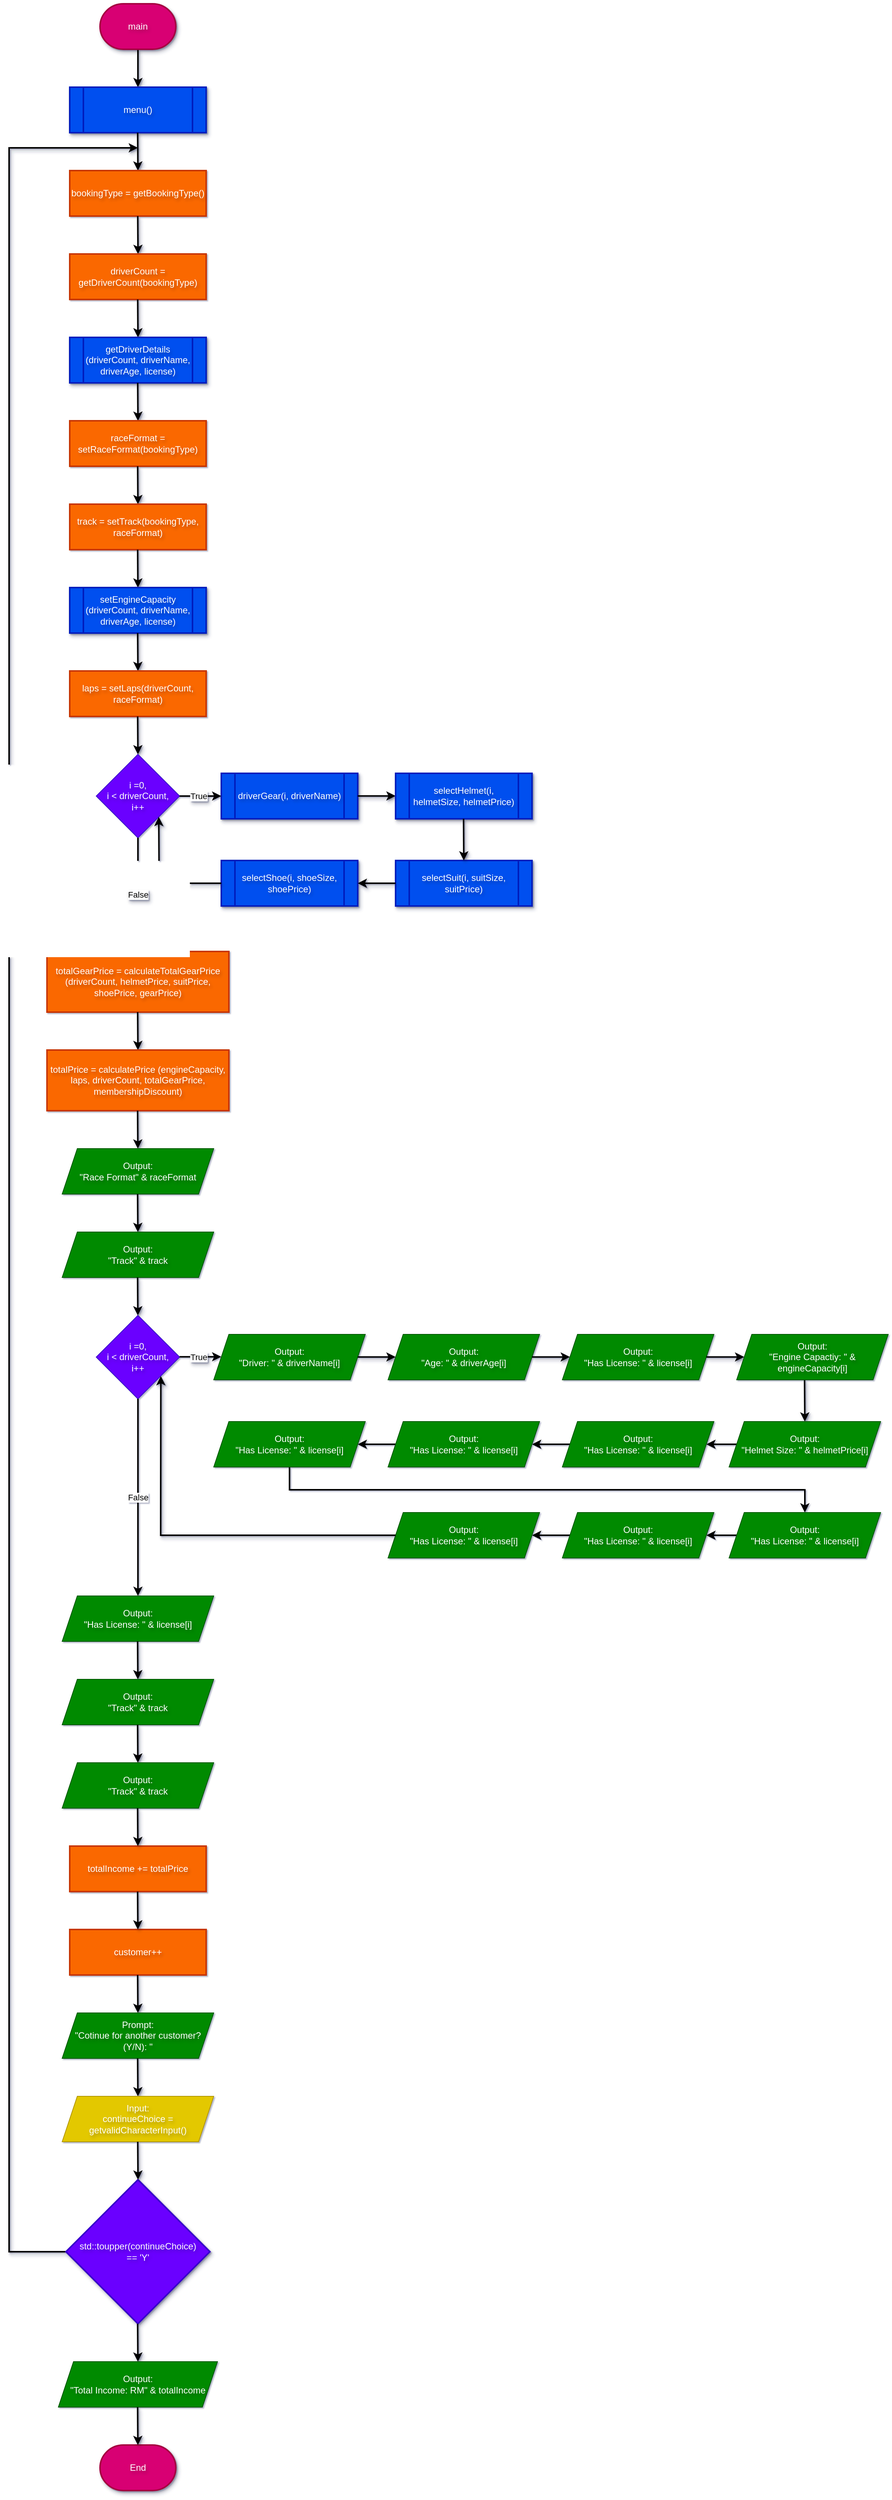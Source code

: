 <mxfile>
    <diagram id="DSDsXnFP1v6kwenmJiHx" name="Page-1">
        <mxGraphModel dx="295" dy="293" grid="1" gridSize="10" guides="1" tooltips="1" connect="1" arrows="1" fold="1" page="0" pageScale="1" pageWidth="827" pageHeight="1169" background="none" math="0" shadow="1">
            <root>
                <mxCell id="0"/>
                <mxCell id="1" parent="0"/>
                <mxCell id="25" value="" style="edgeStyle=none;html=1;strokeWidth=2;shadow=1;textShadow=1;" parent="1" source="2" target="24" edge="1">
                    <mxGeometry relative="1" as="geometry"/>
                </mxCell>
                <mxCell id="2" value="main" style="strokeWidth=2;html=1;shape=mxgraph.flowchart.terminator;whiteSpace=wrap;fillColor=#d80073;strokeColor=#A50040;shadow=1;fontColor=#ffffff;textShadow=1;" parent="1" vertex="1">
                    <mxGeometry x="270" y="40" width="100" height="60" as="geometry"/>
                </mxCell>
                <mxCell id="24" value="menu()" style="shape=process;whiteSpace=wrap;html=1;backgroundOutline=1;strokeWidth=2;shadow=1;fillColor=#0050ef;strokeColor=#001DBC;fontColor=#ffffff;textShadow=1;" parent="1" vertex="1">
                    <mxGeometry x="230" y="150" width="180" height="60" as="geometry"/>
                </mxCell>
                <mxCell id="107" value="" style="edgeStyle=none;html=1;strokeWidth=2;rounded=0;curved=0;shadow=1;exitX=0;exitY=0.5;exitDx=0;exitDy=0;exitPerimeter=0;textShadow=1;" parent="1" source="109" edge="1">
                    <mxGeometry relative="1" as="geometry">
                        <mxPoint x="230" y="1800" as="sourcePoint"/>
                        <mxPoint x="320" y="230" as="targetPoint"/>
                        <Array as="points">
                            <mxPoint x="150" y="3005"/>
                            <mxPoint x="150" y="230"/>
                        </Array>
                    </mxGeometry>
                </mxCell>
                <mxCell id="109" value="std::toupper(continueChoice)&lt;br&gt;== &#39;Y&#39;" style="rhombus;whiteSpace=wrap;html=1;fillColor=#6a00ff;strokeColor=#3700CC;strokeWidth=2;shadow=1;fontColor=#ffffff;textShadow=1;" parent="1" vertex="1">
                    <mxGeometry x="225" y="2910" width="190" height="190" as="geometry"/>
                </mxCell>
                <mxCell id="118" value="" style="edgeStyle=none;html=1;strokeWidth=2;shadow=1;entryX=0.5;entryY=0;entryDx=0;entryDy=0;textShadow=1;" parent="1" target="119" edge="1">
                    <mxGeometry relative="1" as="geometry">
                        <mxPoint x="319.66" y="210" as="sourcePoint"/>
                        <mxPoint x="319.66" y="260" as="targetPoint"/>
                    </mxGeometry>
                </mxCell>
                <mxCell id="119" value="bookingType = getBookingType()" style="whiteSpace=wrap;html=1;fillColor=#fa6800;fontColor=#FFFFFF;strokeColor=#C73500;strokeWidth=2;textShadow=1;" parent="1" vertex="1">
                    <mxGeometry x="230" y="260" width="180" height="60" as="geometry"/>
                </mxCell>
                <mxCell id="120" value="" style="edgeStyle=none;html=1;strokeWidth=2;shadow=1;entryX=0.5;entryY=0;entryDx=0;entryDy=0;textShadow=1;" parent="1" edge="1">
                    <mxGeometry relative="1" as="geometry">
                        <mxPoint x="319.76" y="320" as="sourcePoint"/>
                        <mxPoint x="320.1" y="370" as="targetPoint"/>
                    </mxGeometry>
                </mxCell>
                <mxCell id="121" value="driverCount =&lt;br&gt;getDriverCount(bookingType)" style="whiteSpace=wrap;html=1;fillColor=#fa6800;fontColor=#FFFFFF;strokeColor=#C73500;strokeWidth=2;textShadow=1;" parent="1" vertex="1">
                    <mxGeometry x="230" y="370" width="180" height="60" as="geometry"/>
                </mxCell>
                <mxCell id="122" value="" style="edgeStyle=none;html=1;strokeWidth=2;shadow=1;entryX=0.5;entryY=0;entryDx=0;entryDy=0;textShadow=1;" parent="1" edge="1">
                    <mxGeometry relative="1" as="geometry">
                        <mxPoint x="319.71" y="430" as="sourcePoint"/>
                        <mxPoint x="320.05" y="480" as="targetPoint"/>
                    </mxGeometry>
                </mxCell>
                <mxCell id="124" value="getDriverDetails (driverCount, driverName, driverAge, license)" style="shape=process;whiteSpace=wrap;html=1;backgroundOutline=1;strokeWidth=2;shadow=1;fillColor=#0050ef;strokeColor=#001DBC;fontColor=#ffffff;textShadow=1;" parent="1" vertex="1">
                    <mxGeometry x="230" y="480" width="180" height="60" as="geometry"/>
                </mxCell>
                <mxCell id="125" value="" style="edgeStyle=none;html=1;strokeWidth=2;shadow=1;entryX=0.5;entryY=0;entryDx=0;entryDy=0;textShadow=1;" parent="1" edge="1">
                    <mxGeometry relative="1" as="geometry">
                        <mxPoint x="319.71" y="540" as="sourcePoint"/>
                        <mxPoint x="320.05" y="590" as="targetPoint"/>
                    </mxGeometry>
                </mxCell>
                <mxCell id="126" value="raceFormat =&lt;br&gt;setRaceFormat(bookingType)" style="whiteSpace=wrap;html=1;fillColor=#fa6800;fontColor=#FFFFFF;strokeColor=#C73500;strokeWidth=2;textShadow=1;" parent="1" vertex="1">
                    <mxGeometry x="230" y="590" width="180" height="60" as="geometry"/>
                </mxCell>
                <mxCell id="127" value="" style="edgeStyle=none;html=1;strokeWidth=2;shadow=1;entryX=0.5;entryY=0;entryDx=0;entryDy=0;textShadow=1;" parent="1" edge="1">
                    <mxGeometry relative="1" as="geometry">
                        <mxPoint x="319.66" y="650" as="sourcePoint"/>
                        <mxPoint x="320" y="700" as="targetPoint"/>
                    </mxGeometry>
                </mxCell>
                <mxCell id="129" value="track = setTrack(bookingType, raceFormat)" style="whiteSpace=wrap;html=1;fillColor=#fa6800;fontColor=#FFFFFF;strokeColor=#C73500;strokeWidth=2;textShadow=1;" parent="1" vertex="1">
                    <mxGeometry x="230" y="700" width="180" height="60" as="geometry"/>
                </mxCell>
                <mxCell id="131" value="" style="edgeStyle=none;html=1;strokeWidth=2;shadow=1;entryX=0.5;entryY=0;entryDx=0;entryDy=0;textShadow=1;" parent="1" edge="1">
                    <mxGeometry relative="1" as="geometry">
                        <mxPoint x="319.64" y="760" as="sourcePoint"/>
                        <mxPoint x="319.98" y="810" as="targetPoint"/>
                    </mxGeometry>
                </mxCell>
                <mxCell id="132" value="setEngineCapacity&lt;br&gt;(driverCount, driverName, driverAge, license)" style="shape=process;whiteSpace=wrap;html=1;backgroundOutline=1;strokeWidth=2;shadow=1;fillColor=#0050ef;strokeColor=#001DBC;fontColor=#ffffff;textShadow=1;" parent="1" vertex="1">
                    <mxGeometry x="230" y="810" width="180" height="60" as="geometry"/>
                </mxCell>
                <mxCell id="133" value="" style="edgeStyle=none;html=1;strokeWidth=2;shadow=1;entryX=0.5;entryY=0;entryDx=0;entryDy=0;textShadow=1;" parent="1" edge="1">
                    <mxGeometry relative="1" as="geometry">
                        <mxPoint x="319.66" y="870" as="sourcePoint"/>
                        <mxPoint x="320" y="920" as="targetPoint"/>
                    </mxGeometry>
                </mxCell>
                <mxCell id="134" value="laps = setLaps(driverCount, raceFormat)" style="whiteSpace=wrap;html=1;fillColor=#fa6800;fontColor=#FFFFFF;strokeColor=#C73500;strokeWidth=2;textShadow=1;" parent="1" vertex="1">
                    <mxGeometry x="230" y="920" width="180" height="60" as="geometry"/>
                </mxCell>
                <mxCell id="135" value="" style="edgeStyle=none;html=1;strokeWidth=2;shadow=1;entryX=0.5;entryY=0;entryDx=0;entryDy=0;textShadow=1;" parent="1" edge="1">
                    <mxGeometry relative="1" as="geometry">
                        <mxPoint x="319.66" y="980" as="sourcePoint"/>
                        <mxPoint x="320" y="1030" as="targetPoint"/>
                    </mxGeometry>
                </mxCell>
                <mxCell id="136" value="i =0,&lt;br&gt;i &amp;lt; driverCount,&lt;br&gt;i++" style="rhombus;whiteSpace=wrap;html=1;fillColor=#6a00ff;fontColor=#ffffff;strokeColor=#3700CC;textShadow=1;" vertex="1" parent="1">
                    <mxGeometry x="265" y="1030" width="110" height="110" as="geometry"/>
                </mxCell>
                <mxCell id="138" value="driverGear(i, driverName)" style="shape=process;whiteSpace=wrap;html=1;backgroundOutline=1;strokeWidth=2;shadow=1;fillColor=#0050ef;strokeColor=#001DBC;fontColor=#ffffff;textShadow=1;" vertex="1" parent="1">
                    <mxGeometry x="430" y="1055" width="180" height="60" as="geometry"/>
                </mxCell>
                <mxCell id="143" value="selectSuit(i, suitSize, suitPrice)" style="shape=process;whiteSpace=wrap;html=1;backgroundOutline=1;strokeWidth=2;shadow=1;fillColor=#0050ef;strokeColor=#001DBC;fontColor=#ffffff;textShadow=1;" vertex="1" parent="1">
                    <mxGeometry x="660" y="1170" width="180" height="60" as="geometry"/>
                </mxCell>
                <mxCell id="145" value="selectShoe(i, shoeSize, shoePrice)" style="shape=process;whiteSpace=wrap;html=1;backgroundOutline=1;strokeWidth=2;shadow=1;fillColor=#0050ef;strokeColor=#001DBC;fontColor=#ffffff;textShadow=1;" vertex="1" parent="1">
                    <mxGeometry x="430" y="1170" width="180" height="60" as="geometry"/>
                </mxCell>
                <mxCell id="146" value="" style="edgeStyle=none;html=1;strokeWidth=2;shadow=1;entryX=1;entryY=1;entryDx=0;entryDy=0;exitX=0;exitY=0.5;exitDx=0;exitDy=0;rounded=0;curved=0;textShadow=1;" edge="1" parent="1" source="145" target="136">
                    <mxGeometry relative="1" as="geometry">
                        <mxPoint x="428" y="1430" as="sourcePoint"/>
                        <mxPoint x="346.5" y="1112.5" as="targetPoint"/>
                        <Array as="points">
                            <mxPoint x="348" y="1200"/>
                        </Array>
                    </mxGeometry>
                </mxCell>
                <mxCell id="149" value="totalGearPrice = calculateTotalGearPrice (driverCount, helmetPrice, suitPrice, shoePrice, gearPrice)" style="whiteSpace=wrap;html=1;fillColor=#fa6800;fontColor=#FFFFFF;strokeColor=#C73500;strokeWidth=2;textShadow=1;" vertex="1" parent="1">
                    <mxGeometry x="200" y="1290" width="240" height="80" as="geometry"/>
                </mxCell>
                <mxCell id="150" value="" style="endArrow=classic;html=1;exitX=0.5;exitY=1;exitDx=0;exitDy=0;entryX=0.5;entryY=0;entryDx=0;entryDy=0;strokeWidth=2;textShadow=1;" edge="1" parent="1" source="136" target="149">
                    <mxGeometry relative="1" as="geometry">
                        <mxPoint x="300" y="1290" as="sourcePoint"/>
                        <mxPoint x="400" y="1290" as="targetPoint"/>
                    </mxGeometry>
                </mxCell>
                <mxCell id="151" value="False" style="edgeLabel;resizable=0;html=1;;align=center;verticalAlign=middle;textShadow=1;" connectable="0" vertex="1" parent="150">
                    <mxGeometry relative="1" as="geometry"/>
                </mxCell>
                <mxCell id="152" value="" style="endArrow=classic;html=1;exitX=1;exitY=0.5;exitDx=0;exitDy=0;entryX=0;entryY=0.5;entryDx=0;entryDy=0;strokeWidth=2;textShadow=1;" edge="1" parent="1" source="136" target="138">
                    <mxGeometry relative="1" as="geometry">
                        <mxPoint x="390" y="1120" as="sourcePoint"/>
                        <mxPoint x="490" y="1120" as="targetPoint"/>
                    </mxGeometry>
                </mxCell>
                <mxCell id="153" value="True" style="edgeLabel;resizable=0;html=1;;align=center;verticalAlign=middle;textShadow=1;" connectable="0" vertex="1" parent="152">
                    <mxGeometry relative="1" as="geometry">
                        <mxPoint x="-3" as="offset"/>
                    </mxGeometry>
                </mxCell>
                <mxCell id="155" value="" style="edgeStyle=none;html=1;strokeWidth=2;shadow=1;entryX=0.5;entryY=0;entryDx=0;entryDy=0;textShadow=1;" edge="1" parent="1">
                    <mxGeometry relative="1" as="geometry">
                        <mxPoint x="319.66" y="1370" as="sourcePoint"/>
                        <mxPoint x="320" y="1420" as="targetPoint"/>
                    </mxGeometry>
                </mxCell>
                <mxCell id="156" value="totalPrice = calculatePrice (engineCapacity, laps, driverCount, totalGearPrice, membershipDiscount)" style="whiteSpace=wrap;html=1;fillColor=#fa6800;fontColor=#FFFFFF;strokeColor=#C73500;strokeWidth=2;textShadow=1;" vertex="1" parent="1">
                    <mxGeometry x="200" y="1420" width="240" height="80" as="geometry"/>
                </mxCell>
                <mxCell id="157" value="" style="edgeStyle=none;html=1;strokeWidth=2;shadow=1;entryX=0.5;entryY=0;entryDx=0;entryDy=0;textShadow=1;" edge="1" parent="1">
                    <mxGeometry relative="1" as="geometry">
                        <mxPoint x="319.58" y="1500" as="sourcePoint"/>
                        <mxPoint x="319.92" y="1550" as="targetPoint"/>
                    </mxGeometry>
                </mxCell>
                <mxCell id="158" value="Output:&lt;br&gt;&quot;Race Format&quot; &amp;amp; raceFormat" style="shape=parallelogram;perimeter=parallelogramPerimeter;whiteSpace=wrap;html=1;fixedSize=1;fillColor=#008a00;fontColor=#ffffff;strokeColor=#005700;textShadow=1;" vertex="1" parent="1">
                    <mxGeometry x="220" y="1550" width="200" height="60" as="geometry"/>
                </mxCell>
                <mxCell id="160" value="" style="edgeStyle=none;html=1;strokeWidth=2;shadow=1;entryX=0.5;entryY=0;entryDx=0;entryDy=0;textShadow=1;" edge="1" parent="1">
                    <mxGeometry relative="1" as="geometry">
                        <mxPoint x="319.58" y="1610" as="sourcePoint"/>
                        <mxPoint x="319.92" y="1660" as="targetPoint"/>
                    </mxGeometry>
                </mxCell>
                <mxCell id="161" value="Output:&lt;br&gt;&quot;Track&quot; &amp;amp; track" style="shape=parallelogram;perimeter=parallelogramPerimeter;whiteSpace=wrap;html=1;fixedSize=1;fillColor=#008a00;fontColor=#ffffff;strokeColor=#005700;textShadow=1;" vertex="1" parent="1">
                    <mxGeometry x="220" y="1660" width="200" height="60" as="geometry"/>
                </mxCell>
                <mxCell id="162" value="i =0,&lt;br&gt;i &amp;lt; driverCount,&lt;br&gt;i++" style="rhombus;whiteSpace=wrap;html=1;fillColor=#6a00ff;fontColor=#ffffff;strokeColor=#3700CC;textShadow=1;" vertex="1" parent="1">
                    <mxGeometry x="265" y="1770" width="110" height="110" as="geometry"/>
                </mxCell>
                <mxCell id="163" value="" style="edgeStyle=none;html=1;strokeWidth=2;shadow=1;entryX=0.5;entryY=0;entryDx=0;entryDy=0;textShadow=1;" edge="1" parent="1">
                    <mxGeometry relative="1" as="geometry">
                        <mxPoint x="319.57" y="1720" as="sourcePoint"/>
                        <mxPoint x="319.91" y="1770" as="targetPoint"/>
                    </mxGeometry>
                </mxCell>
                <mxCell id="164" value="" style="endArrow=classic;html=1;exitX=1;exitY=0.5;exitDx=0;exitDy=0;entryX=0;entryY=0.5;entryDx=0;entryDy=0;strokeWidth=2;textShadow=1;" edge="1" parent="1">
                    <mxGeometry relative="1" as="geometry">
                        <mxPoint x="375" y="1824.57" as="sourcePoint"/>
                        <mxPoint x="430" y="1824.57" as="targetPoint"/>
                    </mxGeometry>
                </mxCell>
                <mxCell id="165" value="True" style="edgeLabel;resizable=0;html=1;;align=center;verticalAlign=middle;textShadow=1;" connectable="0" vertex="1" parent="164">
                    <mxGeometry relative="1" as="geometry">
                        <mxPoint x="-3" as="offset"/>
                    </mxGeometry>
                </mxCell>
                <mxCell id="166" value="Output:&lt;br&gt;&quot;Driver: &quot; &amp;amp; driverName[i]" style="shape=parallelogram;perimeter=parallelogramPerimeter;whiteSpace=wrap;html=1;fixedSize=1;fillColor=#008a00;fontColor=#ffffff;strokeColor=#005700;textShadow=1;" vertex="1" parent="1">
                    <mxGeometry x="420" y="1795" width="200" height="60" as="geometry"/>
                </mxCell>
                <mxCell id="170" value="" style="edgeStyle=none;html=1;strokeWidth=2;shadow=1;entryX=0.5;entryY=0;entryDx=0;entryDy=0;textShadow=1;" edge="1" parent="1" target="171">
                    <mxGeometry relative="1" as="geometry">
                        <mxPoint x="1199.64" y="1855" as="sourcePoint"/>
                        <mxPoint x="1199.98" y="1905" as="targetPoint"/>
                    </mxGeometry>
                </mxCell>
                <mxCell id="192" value="" style="edgeStyle=none;html=1;textShadow=1;strokeWidth=2;" edge="1" parent="1" source="171" target="184">
                    <mxGeometry relative="1" as="geometry"/>
                </mxCell>
                <mxCell id="171" value="Output:&lt;br&gt;&quot;Helmet Size: &quot; &amp;amp; helmetPrice[i]" style="shape=parallelogram;perimeter=parallelogramPerimeter;whiteSpace=wrap;html=1;fixedSize=1;fillColor=#008a00;fontColor=#ffffff;strokeColor=#005700;textShadow=1;" vertex="1" parent="1">
                    <mxGeometry x="1100" y="1910" width="200" height="60" as="geometry"/>
                </mxCell>
                <mxCell id="172" value="" style="edgeStyle=none;html=1;strokeWidth=2;shadow=1;textShadow=1;" edge="1" parent="1">
                    <mxGeometry relative="1" as="geometry">
                        <mxPoint x="610" y="1084.83" as="sourcePoint"/>
                        <mxPoint x="660" y="1084.83" as="targetPoint"/>
                    </mxGeometry>
                </mxCell>
                <mxCell id="173" value="selectHelmet(i, helmetSize, helmetPrice)" style="shape=process;whiteSpace=wrap;html=1;backgroundOutline=1;strokeWidth=2;shadow=1;fillColor=#0050ef;strokeColor=#001DBC;fontColor=#ffffff;textShadow=1;" vertex="1" parent="1">
                    <mxGeometry x="660" y="1055" width="180" height="60" as="geometry"/>
                </mxCell>
                <mxCell id="174" value="" style="edgeStyle=none;html=1;strokeWidth=2;shadow=1;entryX=0.5;entryY=0;entryDx=0;entryDy=0;textShadow=1;" edge="1" parent="1" target="143">
                    <mxGeometry relative="1" as="geometry">
                        <mxPoint x="749.7" y="1115" as="sourcePoint"/>
                        <mxPoint x="750.04" y="1165" as="targetPoint"/>
                    </mxGeometry>
                </mxCell>
                <mxCell id="176" value="" style="edgeStyle=none;html=1;strokeWidth=2;shadow=1;entryX=1;entryY=0.5;entryDx=0;entryDy=0;exitX=0;exitY=0.5;exitDx=0;exitDy=0;textShadow=1;" edge="1" parent="1" source="143" target="145">
                    <mxGeometry relative="1" as="geometry">
                        <mxPoint x="620" y="1094.83" as="sourcePoint"/>
                        <mxPoint x="670" y="1094.83" as="targetPoint"/>
                    </mxGeometry>
                </mxCell>
                <mxCell id="178" value="" style="edgeStyle=none;html=1;strokeWidth=2;shadow=1;textShadow=1;" edge="1" parent="1">
                    <mxGeometry relative="1" as="geometry">
                        <mxPoint x="610" y="1824.82" as="sourcePoint"/>
                        <mxPoint x="660" y="1824.82" as="targetPoint"/>
                    </mxGeometry>
                </mxCell>
                <mxCell id="179" value="Output:&lt;br&gt;&quot;Age: &quot; &amp;amp; driverAge[i]" style="shape=parallelogram;perimeter=parallelogramPerimeter;whiteSpace=wrap;html=1;fixedSize=1;fillColor=#008a00;fontColor=#ffffff;strokeColor=#005700;textShadow=1;" vertex="1" parent="1">
                    <mxGeometry x="650" y="1795" width="200" height="60" as="geometry"/>
                </mxCell>
                <mxCell id="180" value="" style="edgeStyle=none;html=1;strokeWidth=2;shadow=1;textShadow=1;" edge="1" parent="1">
                    <mxGeometry relative="1" as="geometry">
                        <mxPoint x="840" y="1824.82" as="sourcePoint"/>
                        <mxPoint x="890" y="1824.82" as="targetPoint"/>
                    </mxGeometry>
                </mxCell>
                <mxCell id="181" value="&lt;span style=&quot;color: rgb(255, 255, 255);&quot;&gt;Output:&lt;/span&gt;&lt;br&gt;&lt;span style=&quot;color: rgb(255, 255, 255);&quot;&gt;&quot;Has License: &quot; &amp;amp; license[i]&lt;/span&gt;" style="shape=parallelogram;perimeter=parallelogramPerimeter;whiteSpace=wrap;html=1;fixedSize=1;fillColor=#008a00;fontColor=#ffffff;strokeColor=#005700;textShadow=1;" vertex="1" parent="1">
                    <mxGeometry x="880" y="1795" width="200" height="60" as="geometry"/>
                </mxCell>
                <mxCell id="182" value="" style="edgeStyle=none;html=1;strokeWidth=2;shadow=1;textShadow=1;" edge="1" parent="1">
                    <mxGeometry relative="1" as="geometry">
                        <mxPoint x="1070" y="1824.82" as="sourcePoint"/>
                        <mxPoint x="1120" y="1824.82" as="targetPoint"/>
                    </mxGeometry>
                </mxCell>
                <mxCell id="183" value="&lt;span style=&quot;color: rgb(255, 255, 255);&quot;&gt;Output:&lt;/span&gt;&lt;br&gt;&lt;span style=&quot;color: rgb(255, 255, 255);&quot;&gt;&quot;Engine Capactiy: &quot; &amp;amp; engineCapacity[i]&lt;/span&gt;" style="shape=parallelogram;perimeter=parallelogramPerimeter;whiteSpace=wrap;html=1;fixedSize=1;fillColor=#008a00;fontColor=#ffffff;strokeColor=#005700;textShadow=1;" vertex="1" parent="1">
                    <mxGeometry x="1110" y="1795" width="200" height="60" as="geometry"/>
                </mxCell>
                <mxCell id="193" value="" style="edgeStyle=none;html=1;textShadow=1;strokeWidth=2;" edge="1" parent="1" source="184" target="185">
                    <mxGeometry relative="1" as="geometry"/>
                </mxCell>
                <mxCell id="184" value="&lt;span style=&quot;color: rgb(255, 255, 255);&quot;&gt;Output:&lt;/span&gt;&lt;br&gt;&lt;span style=&quot;color: rgb(255, 255, 255);&quot;&gt;&quot;Has License: &quot; &amp;amp; license[i]&lt;/span&gt;" style="shape=parallelogram;perimeter=parallelogramPerimeter;whiteSpace=wrap;html=1;fixedSize=1;fillColor=#008a00;fontColor=#ffffff;strokeColor=#005700;textShadow=1;" vertex="1" parent="1">
                    <mxGeometry x="880" y="1910" width="200" height="60" as="geometry"/>
                </mxCell>
                <mxCell id="194" value="" style="edgeStyle=none;html=1;textShadow=1;strokeWidth=2;" edge="1" parent="1" source="185" target="186">
                    <mxGeometry relative="1" as="geometry"/>
                </mxCell>
                <mxCell id="185" value="&lt;span style=&quot;color: rgb(255, 255, 255);&quot;&gt;Output:&lt;/span&gt;&lt;br&gt;&lt;span style=&quot;color: rgb(255, 255, 255);&quot;&gt;&quot;Has License: &quot; &amp;amp; license[i]&lt;/span&gt;" style="shape=parallelogram;perimeter=parallelogramPerimeter;whiteSpace=wrap;html=1;fixedSize=1;fillColor=#008a00;fontColor=#ffffff;strokeColor=#005700;textShadow=1;" vertex="1" parent="1">
                    <mxGeometry x="650" y="1910" width="200" height="60" as="geometry"/>
                </mxCell>
                <mxCell id="196" value="" style="edgeStyle=none;html=1;entryX=0.5;entryY=0;entryDx=0;entryDy=0;strokeWidth=2;textShadow=1;rounded=0;curved=0;" edge="1" parent="1" source="186" target="187">
                    <mxGeometry relative="1" as="geometry">
                        <mxPoint x="520.0" y="2050" as="targetPoint"/>
                        <Array as="points">
                            <mxPoint x="520" y="2000"/>
                            <mxPoint x="1200" y="2000"/>
                        </Array>
                    </mxGeometry>
                </mxCell>
                <mxCell id="186" value="&lt;span style=&quot;color: rgb(255, 255, 255);&quot;&gt;Output:&lt;/span&gt;&lt;br&gt;&lt;span style=&quot;color: rgb(255, 255, 255);&quot;&gt;&quot;Has License: &quot; &amp;amp; license[i]&lt;/span&gt;" style="shape=parallelogram;perimeter=parallelogramPerimeter;whiteSpace=wrap;html=1;fixedSize=1;fillColor=#008a00;fontColor=#ffffff;strokeColor=#005700;textShadow=1;" vertex="1" parent="1">
                    <mxGeometry x="420" y="1910" width="200" height="60" as="geometry"/>
                </mxCell>
                <mxCell id="197" value="" style="edgeStyle=none;html=1;textShadow=1;strokeWidth=2;" edge="1" parent="1" source="187" target="188">
                    <mxGeometry relative="1" as="geometry"/>
                </mxCell>
                <mxCell id="187" value="&lt;span style=&quot;color: rgb(255, 255, 255);&quot;&gt;Output:&lt;/span&gt;&lt;br&gt;&lt;span style=&quot;color: rgb(255, 255, 255);&quot;&gt;&quot;Has License: &quot; &amp;amp; license[i]&lt;/span&gt;" style="shape=parallelogram;perimeter=parallelogramPerimeter;whiteSpace=wrap;html=1;fixedSize=1;fillColor=#008a00;fontColor=#ffffff;strokeColor=#005700;textShadow=1;" vertex="1" parent="1">
                    <mxGeometry x="1100" y="2030" width="200" height="60" as="geometry"/>
                </mxCell>
                <mxCell id="198" value="" style="edgeStyle=none;html=1;textShadow=1;strokeWidth=2;" edge="1" parent="1" source="188" target="189">
                    <mxGeometry relative="1" as="geometry"/>
                </mxCell>
                <mxCell id="188" value="&lt;span style=&quot;color: rgb(255, 255, 255);&quot;&gt;Output:&lt;/span&gt;&lt;br&gt;&lt;span style=&quot;color: rgb(255, 255, 255);&quot;&gt;&quot;Has License: &quot; &amp;amp; license[i]&lt;/span&gt;" style="shape=parallelogram;perimeter=parallelogramPerimeter;whiteSpace=wrap;html=1;fixedSize=1;fillColor=#008a00;fontColor=#ffffff;strokeColor=#005700;textShadow=1;" vertex="1" parent="1">
                    <mxGeometry x="880" y="2030" width="200" height="60" as="geometry"/>
                </mxCell>
                <mxCell id="189" value="&lt;span style=&quot;color: rgb(255, 255, 255);&quot;&gt;Output:&lt;/span&gt;&lt;br&gt;&lt;span style=&quot;color: rgb(255, 255, 255);&quot;&gt;&quot;Has License: &quot; &amp;amp; license[i]&lt;/span&gt;" style="shape=parallelogram;perimeter=parallelogramPerimeter;whiteSpace=wrap;html=1;fixedSize=1;fillColor=#008a00;fontColor=#ffffff;strokeColor=#005700;textShadow=1;" vertex="1" parent="1">
                    <mxGeometry x="650" y="2030" width="200" height="60" as="geometry"/>
                </mxCell>
                <mxCell id="190" value="" style="edgeStyle=none;html=1;strokeWidth=2;shadow=1;exitX=0;exitY=0.5;exitDx=0;exitDy=0;entryX=0.775;entryY=0.728;entryDx=0;entryDy=0;textShadow=1;rounded=0;curved=0;entryPerimeter=0;" edge="1" parent="1" source="189" target="162">
                    <mxGeometry relative="1" as="geometry">
                        <mxPoint x="669" y="2057.5" as="sourcePoint"/>
                        <mxPoint x="356.5" y="1850" as="targetPoint"/>
                        <Array as="points">
                            <mxPoint x="350" y="2060"/>
                        </Array>
                    </mxGeometry>
                </mxCell>
                <mxCell id="201" value="&lt;span style=&quot;color: rgb(255, 255, 255);&quot;&gt;Output:&lt;/span&gt;&lt;br&gt;&lt;span style=&quot;color: rgb(255, 255, 255);&quot;&gt;&quot;Has License: &quot; &amp;amp; license[i]&lt;/span&gt;" style="shape=parallelogram;perimeter=parallelogramPerimeter;whiteSpace=wrap;html=1;fixedSize=1;fillColor=#008a00;fontColor=#ffffff;strokeColor=#005700;textShadow=1;" vertex="1" parent="1">
                    <mxGeometry x="220" y="2140" width="200" height="60" as="geometry"/>
                </mxCell>
                <mxCell id="202" value="" style="endArrow=classic;html=1;exitX=0.5;exitY=1;exitDx=0;exitDy=0;entryX=0.5;entryY=0;entryDx=0;entryDy=0;strokeWidth=2;" edge="1" parent="1" source="162" target="201">
                    <mxGeometry relative="1" as="geometry">
                        <mxPoint x="370" y="1970" as="sourcePoint"/>
                        <mxPoint x="470" y="1970" as="targetPoint"/>
                    </mxGeometry>
                </mxCell>
                <mxCell id="203" value="False" style="edgeLabel;resizable=0;html=1;;align=center;verticalAlign=middle;" connectable="0" vertex="1" parent="202">
                    <mxGeometry relative="1" as="geometry"/>
                </mxCell>
                <mxCell id="204" value="" style="edgeStyle=none;html=1;strokeWidth=2;shadow=1;entryX=0.5;entryY=0;entryDx=0;entryDy=0;textShadow=1;" edge="1" parent="1">
                    <mxGeometry relative="1" as="geometry">
                        <mxPoint x="319.58" y="2200" as="sourcePoint"/>
                        <mxPoint x="319.92" y="2250" as="targetPoint"/>
                    </mxGeometry>
                </mxCell>
                <mxCell id="205" value="Output:&lt;br&gt;&quot;Track&quot; &amp;amp; track" style="shape=parallelogram;perimeter=parallelogramPerimeter;whiteSpace=wrap;html=1;fixedSize=1;fillColor=#008a00;fontColor=#ffffff;strokeColor=#005700;textShadow=1;" vertex="1" parent="1">
                    <mxGeometry x="220" y="2250" width="200" height="60" as="geometry"/>
                </mxCell>
                <mxCell id="206" value="" style="edgeStyle=none;html=1;strokeWidth=2;shadow=1;entryX=0.5;entryY=0;entryDx=0;entryDy=0;textShadow=1;" edge="1" parent="1">
                    <mxGeometry relative="1" as="geometry">
                        <mxPoint x="319.58" y="2310" as="sourcePoint"/>
                        <mxPoint x="319.92" y="2360" as="targetPoint"/>
                    </mxGeometry>
                </mxCell>
                <mxCell id="207" value="Output:&lt;br&gt;&quot;Track&quot; &amp;amp; track" style="shape=parallelogram;perimeter=parallelogramPerimeter;whiteSpace=wrap;html=1;fixedSize=1;fillColor=#008a00;fontColor=#ffffff;strokeColor=#005700;textShadow=1;" vertex="1" parent="1">
                    <mxGeometry x="220" y="2360" width="200" height="60" as="geometry"/>
                </mxCell>
                <mxCell id="208" value="totalIncome += totalPrice" style="whiteSpace=wrap;html=1;fillColor=#fa6800;fontColor=#FFFFFF;strokeColor=#C73500;strokeWidth=2;textShadow=1;" vertex="1" parent="1">
                    <mxGeometry x="230" y="2470" width="180" height="60" as="geometry"/>
                </mxCell>
                <mxCell id="209" value="" style="edgeStyle=none;html=1;strokeWidth=2;shadow=1;entryX=0.5;entryY=0;entryDx=0;entryDy=0;textShadow=1;" edge="1" parent="1">
                    <mxGeometry relative="1" as="geometry">
                        <mxPoint x="319.58" y="2420" as="sourcePoint"/>
                        <mxPoint x="319.92" y="2470" as="targetPoint"/>
                    </mxGeometry>
                </mxCell>
                <mxCell id="210" value="customer++" style="whiteSpace=wrap;html=1;fillColor=#fa6800;fontColor=#FFFFFF;strokeColor=#C73500;strokeWidth=2;textShadow=1;" vertex="1" parent="1">
                    <mxGeometry x="230" y="2580" width="180" height="60" as="geometry"/>
                </mxCell>
                <mxCell id="211" value="" style="edgeStyle=none;html=1;strokeWidth=2;shadow=1;entryX=0.5;entryY=0;entryDx=0;entryDy=0;textShadow=1;" edge="1" parent="1">
                    <mxGeometry relative="1" as="geometry">
                        <mxPoint x="319.58" y="2530" as="sourcePoint"/>
                        <mxPoint x="319.92" y="2580" as="targetPoint"/>
                    </mxGeometry>
                </mxCell>
                <mxCell id="212" value="" style="edgeStyle=none;html=1;strokeWidth=2;shadow=1;entryX=0.5;entryY=0;entryDx=0;entryDy=0;textShadow=1;" edge="1" parent="1">
                    <mxGeometry relative="1" as="geometry">
                        <mxPoint x="319.63" y="2640" as="sourcePoint"/>
                        <mxPoint x="319.97" y="2690" as="targetPoint"/>
                    </mxGeometry>
                </mxCell>
                <mxCell id="215" value="Prompt:&lt;br&gt;&quot;Cotinue for another customer?&lt;br&gt;(Y/N): &quot;" style="shape=parallelogram;perimeter=parallelogramPerimeter;whiteSpace=wrap;html=1;fixedSize=1;fillColor=#008a00;fontColor=#ffffff;strokeColor=#005700;textShadow=1;" vertex="1" parent="1">
                    <mxGeometry x="220" y="2690" width="200" height="60" as="geometry"/>
                </mxCell>
                <mxCell id="216" value="" style="edgeStyle=none;html=1;strokeWidth=2;shadow=1;entryX=0.5;entryY=0;entryDx=0;entryDy=0;textShadow=1;" edge="1" parent="1">
                    <mxGeometry relative="1" as="geometry">
                        <mxPoint x="319.63" y="2750" as="sourcePoint"/>
                        <mxPoint x="319.97" y="2800" as="targetPoint"/>
                    </mxGeometry>
                </mxCell>
                <mxCell id="217" value="Input:&lt;br&gt;continueChoice =&lt;br&gt;getvalidCharacterInput()" style="shape=parallelogram;perimeter=parallelogramPerimeter;whiteSpace=wrap;html=1;fixedSize=1;fillColor=#e3c800;fontColor=#FFFFFF;strokeColor=#B09500;textShadow=1;" vertex="1" parent="1">
                    <mxGeometry x="220" y="2800" width="200" height="60" as="geometry"/>
                </mxCell>
                <mxCell id="218" value="" style="edgeStyle=none;html=1;strokeWidth=2;shadow=1;entryX=0.5;entryY=0;entryDx=0;entryDy=0;textShadow=1;" edge="1" parent="1">
                    <mxGeometry relative="1" as="geometry">
                        <mxPoint x="319.76" y="2860" as="sourcePoint"/>
                        <mxPoint x="320.1" y="2910" as="targetPoint"/>
                    </mxGeometry>
                </mxCell>
                <mxCell id="219" value="" style="edgeStyle=none;html=1;strokeWidth=2;shadow=1;entryX=0.5;entryY=0;entryDx=0;entryDy=0;textShadow=1;" edge="1" parent="1">
                    <mxGeometry relative="1" as="geometry">
                        <mxPoint x="319.63" y="3100" as="sourcePoint"/>
                        <mxPoint x="319.97" y="3150" as="targetPoint"/>
                    </mxGeometry>
                </mxCell>
                <mxCell id="220" value="Output:&lt;br&gt;&quot;Total Income: RM&quot; &amp;amp; totalIncome" style="shape=parallelogram;perimeter=parallelogramPerimeter;whiteSpace=wrap;html=1;fixedSize=1;fillColor=#008a00;fontColor=#ffffff;strokeColor=#005700;textShadow=1;" vertex="1" parent="1">
                    <mxGeometry x="215" y="3150" width="210" height="60" as="geometry"/>
                </mxCell>
                <mxCell id="221" value="End" style="strokeWidth=2;html=1;shape=mxgraph.flowchart.terminator;whiteSpace=wrap;fillColor=#d80073;strokeColor=#A50040;shadow=1;fontColor=#ffffff;textShadow=1;" vertex="1" parent="1">
                    <mxGeometry x="270" y="3260" width="100" height="60" as="geometry"/>
                </mxCell>
                <mxCell id="222" value="" style="edgeStyle=none;html=1;strokeWidth=2;shadow=1;entryX=0.5;entryY=0;entryDx=0;entryDy=0;textShadow=1;" edge="1" parent="1">
                    <mxGeometry relative="1" as="geometry">
                        <mxPoint x="319.6" y="3210" as="sourcePoint"/>
                        <mxPoint x="319.94" y="3260" as="targetPoint"/>
                    </mxGeometry>
                </mxCell>
            </root>
        </mxGraphModel>
    </diagram>
</mxfile>